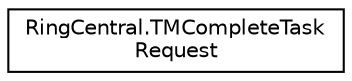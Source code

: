 digraph "Graphical Class Hierarchy"
{
 // LATEX_PDF_SIZE
  edge [fontname="Helvetica",fontsize="10",labelfontname="Helvetica",labelfontsize="10"];
  node [fontname="Helvetica",fontsize="10",shape=record];
  rankdir="LR";
  Node0 [label="RingCentral.TMCompleteTask\lRequest",height=0.2,width=0.4,color="black", fillcolor="white", style="filled",URL="$classRingCentral_1_1TMCompleteTaskRequest.html",tooltip=" "];
}
